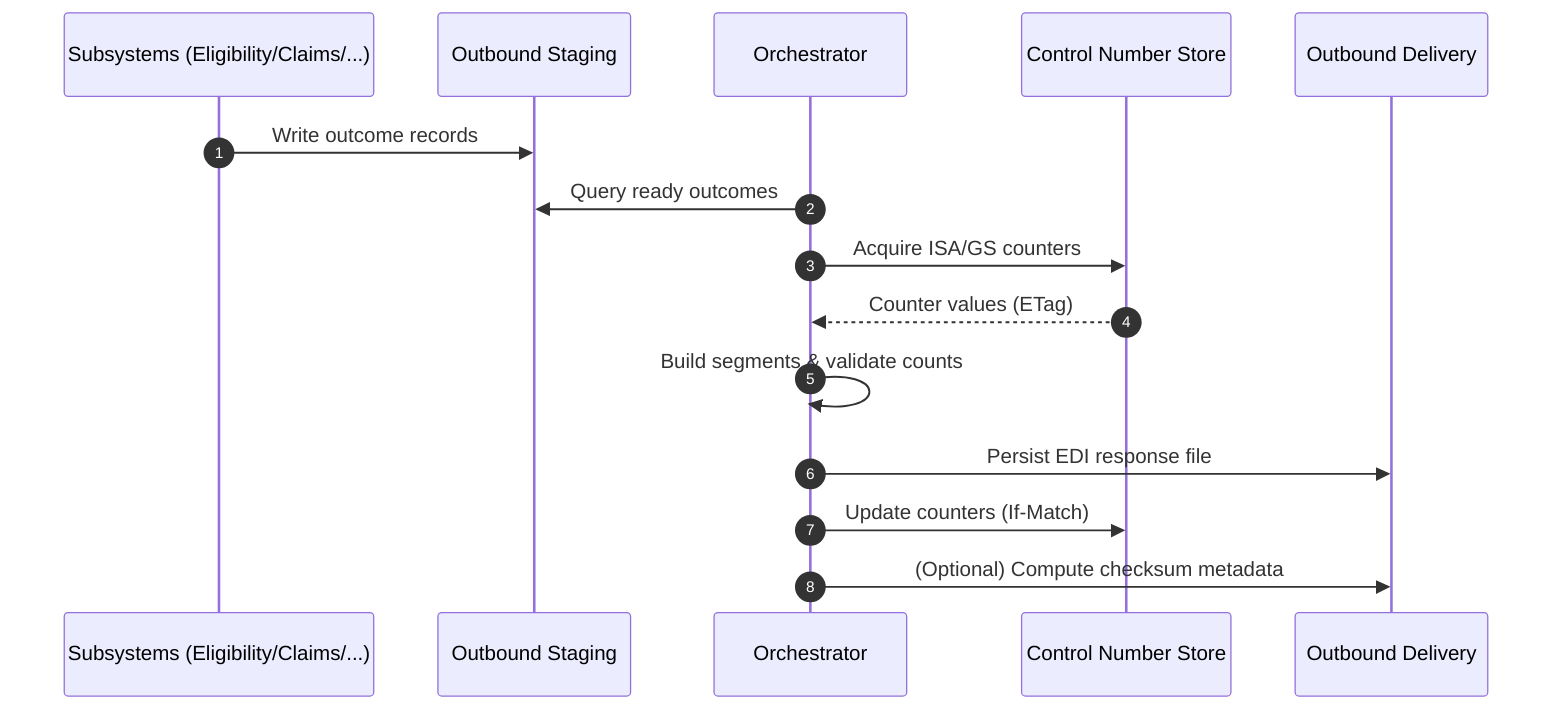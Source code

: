sequenceDiagram
  autonumber
  participant Subsys as Subsystems (Eligibility/Claims/...)
  participant Store as Outbound Staging
  participant Orchestrator
  participant Counter as Control Number Store
  participant Delivery as Outbound Delivery
  Subsys->>Store: Write outcome records
  Orchestrator->>Store: Query ready outcomes
  Orchestrator->>Counter: Acquire ISA/GS counters
  Counter-->>Orchestrator: Counter values (ETag)
  Orchestrator->>Orchestrator: Build segments & validate counts
  Orchestrator->>Delivery: Persist EDI response file
  Orchestrator->>Counter: Update counters (If-Match)
  Orchestrator->>Delivery: (Optional) Compute checksum metadata